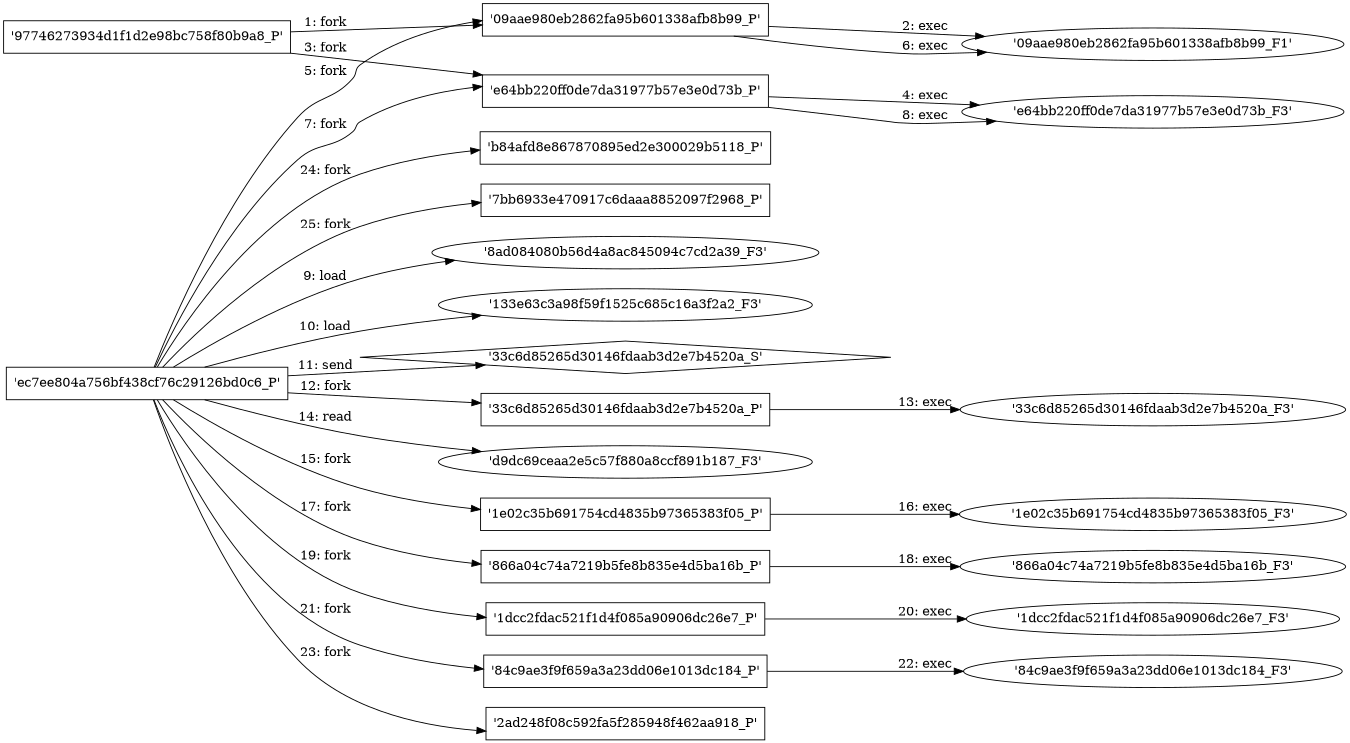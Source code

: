digraph "D:\Learning\Paper\apt\基于CTI的攻击预警\Dataset\攻击图\ASGfromALLCTI\Threat Advisory SolarWinds supply chain attack.dot" {
rankdir="LR"
size="9"
fixedsize="false"
splines="true"
nodesep=0.3
ranksep=0
fontsize=10
overlap="scalexy"
engine= "neato"
	"'97746273934d1f1d2e98bc758f80b9a8_P'" [node_type=Process shape=box]
	"'09aae980eb2862fa95b601338afb8b99_P'" [node_type=Process shape=box]
	"'97746273934d1f1d2e98bc758f80b9a8_P'" -> "'09aae980eb2862fa95b601338afb8b99_P'" [label="1: fork"]
	"'09aae980eb2862fa95b601338afb8b99_P'" [node_type=Process shape=box]
	"'09aae980eb2862fa95b601338afb8b99_F1'" [node_type=File shape=ellipse]
	"'09aae980eb2862fa95b601338afb8b99_P'" -> "'09aae980eb2862fa95b601338afb8b99_F1'" [label="2: exec"]
	"'97746273934d1f1d2e98bc758f80b9a8_P'" [node_type=Process shape=box]
	"'e64bb220ff0de7da31977b57e3e0d73b_P'" [node_type=Process shape=box]
	"'97746273934d1f1d2e98bc758f80b9a8_P'" -> "'e64bb220ff0de7da31977b57e3e0d73b_P'" [label="3: fork"]
	"'e64bb220ff0de7da31977b57e3e0d73b_P'" [node_type=Process shape=box]
	"'e64bb220ff0de7da31977b57e3e0d73b_F3'" [node_type=File shape=ellipse]
	"'e64bb220ff0de7da31977b57e3e0d73b_P'" -> "'e64bb220ff0de7da31977b57e3e0d73b_F3'" [label="4: exec"]
	"'ec7ee804a756bf438cf76c29126bd0c6_P'" [node_type=Process shape=box]
	"'09aae980eb2862fa95b601338afb8b99_P'" [node_type=Process shape=box]
	"'ec7ee804a756bf438cf76c29126bd0c6_P'" -> "'09aae980eb2862fa95b601338afb8b99_P'" [label="5: fork"]
	"'09aae980eb2862fa95b601338afb8b99_P'" [node_type=Process shape=box]
	"'09aae980eb2862fa95b601338afb8b99_F1'" [node_type=File shape=ellipse]
	"'09aae980eb2862fa95b601338afb8b99_P'" -> "'09aae980eb2862fa95b601338afb8b99_F1'" [label="6: exec"]
	"'ec7ee804a756bf438cf76c29126bd0c6_P'" [node_type=Process shape=box]
	"'e64bb220ff0de7da31977b57e3e0d73b_P'" [node_type=Process shape=box]
	"'ec7ee804a756bf438cf76c29126bd0c6_P'" -> "'e64bb220ff0de7da31977b57e3e0d73b_P'" [label="7: fork"]
	"'e64bb220ff0de7da31977b57e3e0d73b_P'" [node_type=Process shape=box]
	"'e64bb220ff0de7da31977b57e3e0d73b_F3'" [node_type=File shape=ellipse]
	"'e64bb220ff0de7da31977b57e3e0d73b_P'" -> "'e64bb220ff0de7da31977b57e3e0d73b_F3'" [label="8: exec"]
	"'8ad084080b56d4a8ac845094c7cd2a39_F3'" [node_type=file shape=ellipse]
	"'ec7ee804a756bf438cf76c29126bd0c6_P'" [node_type=Process shape=box]
	"'ec7ee804a756bf438cf76c29126bd0c6_P'" -> "'8ad084080b56d4a8ac845094c7cd2a39_F3'" [label="9: load"]
	"'133e63c3a98f59f1525c685c16a3f2a2_F3'" [node_type=file shape=ellipse]
	"'ec7ee804a756bf438cf76c29126bd0c6_P'" [node_type=Process shape=box]
	"'ec7ee804a756bf438cf76c29126bd0c6_P'" -> "'133e63c3a98f59f1525c685c16a3f2a2_F3'" [label="10: load"]
	"'33c6d85265d30146fdaab3d2e7b4520a_S'" [node_type=Socket shape=diamond]
	"'ec7ee804a756bf438cf76c29126bd0c6_P'" [node_type=Process shape=box]
	"'ec7ee804a756bf438cf76c29126bd0c6_P'" -> "'33c6d85265d30146fdaab3d2e7b4520a_S'" [label="11: send"]
	"'ec7ee804a756bf438cf76c29126bd0c6_P'" [node_type=Process shape=box]
	"'33c6d85265d30146fdaab3d2e7b4520a_P'" [node_type=Process shape=box]
	"'ec7ee804a756bf438cf76c29126bd0c6_P'" -> "'33c6d85265d30146fdaab3d2e7b4520a_P'" [label="12: fork"]
	"'33c6d85265d30146fdaab3d2e7b4520a_P'" [node_type=Process shape=box]
	"'33c6d85265d30146fdaab3d2e7b4520a_F3'" [node_type=File shape=ellipse]
	"'33c6d85265d30146fdaab3d2e7b4520a_P'" -> "'33c6d85265d30146fdaab3d2e7b4520a_F3'" [label="13: exec"]
	"'d9dc69ceaa2e5c57f880a8ccf891b187_F3'" [node_type=file shape=ellipse]
	"'ec7ee804a756bf438cf76c29126bd0c6_P'" [node_type=Process shape=box]
	"'ec7ee804a756bf438cf76c29126bd0c6_P'" -> "'d9dc69ceaa2e5c57f880a8ccf891b187_F3'" [label="14: read"]
	"'ec7ee804a756bf438cf76c29126bd0c6_P'" [node_type=Process shape=box]
	"'1e02c35b691754cd4835b97365383f05_P'" [node_type=Process shape=box]
	"'ec7ee804a756bf438cf76c29126bd0c6_P'" -> "'1e02c35b691754cd4835b97365383f05_P'" [label="15: fork"]
	"'1e02c35b691754cd4835b97365383f05_P'" [node_type=Process shape=box]
	"'1e02c35b691754cd4835b97365383f05_F3'" [node_type=File shape=ellipse]
	"'1e02c35b691754cd4835b97365383f05_P'" -> "'1e02c35b691754cd4835b97365383f05_F3'" [label="16: exec"]
	"'ec7ee804a756bf438cf76c29126bd0c6_P'" [node_type=Process shape=box]
	"'866a04c74a7219b5fe8b835e4d5ba16b_P'" [node_type=Process shape=box]
	"'ec7ee804a756bf438cf76c29126bd0c6_P'" -> "'866a04c74a7219b5fe8b835e4d5ba16b_P'" [label="17: fork"]
	"'866a04c74a7219b5fe8b835e4d5ba16b_P'" [node_type=Process shape=box]
	"'866a04c74a7219b5fe8b835e4d5ba16b_F3'" [node_type=File shape=ellipse]
	"'866a04c74a7219b5fe8b835e4d5ba16b_P'" -> "'866a04c74a7219b5fe8b835e4d5ba16b_F3'" [label="18: exec"]
	"'ec7ee804a756bf438cf76c29126bd0c6_P'" [node_type=Process shape=box]
	"'1dcc2fdac521f1d4f085a90906dc26e7_P'" [node_type=Process shape=box]
	"'ec7ee804a756bf438cf76c29126bd0c6_P'" -> "'1dcc2fdac521f1d4f085a90906dc26e7_P'" [label="19: fork"]
	"'1dcc2fdac521f1d4f085a90906dc26e7_P'" [node_type=Process shape=box]
	"'1dcc2fdac521f1d4f085a90906dc26e7_F3'" [node_type=File shape=ellipse]
	"'1dcc2fdac521f1d4f085a90906dc26e7_P'" -> "'1dcc2fdac521f1d4f085a90906dc26e7_F3'" [label="20: exec"]
	"'ec7ee804a756bf438cf76c29126bd0c6_P'" [node_type=Process shape=box]
	"'84c9ae3f9f659a3a23dd06e1013dc184_P'" [node_type=Process shape=box]
	"'ec7ee804a756bf438cf76c29126bd0c6_P'" -> "'84c9ae3f9f659a3a23dd06e1013dc184_P'" [label="21: fork"]
	"'84c9ae3f9f659a3a23dd06e1013dc184_P'" [node_type=Process shape=box]
	"'84c9ae3f9f659a3a23dd06e1013dc184_F3'" [node_type=File shape=ellipse]
	"'84c9ae3f9f659a3a23dd06e1013dc184_P'" -> "'84c9ae3f9f659a3a23dd06e1013dc184_F3'" [label="22: exec"]
	"'ec7ee804a756bf438cf76c29126bd0c6_P'" [node_type=Process shape=box]
	"'2ad248f08c592fa5f285948f462aa918_P'" [node_type=Process shape=box]
	"'ec7ee804a756bf438cf76c29126bd0c6_P'" -> "'2ad248f08c592fa5f285948f462aa918_P'" [label="23: fork"]
	"'ec7ee804a756bf438cf76c29126bd0c6_P'" [node_type=Process shape=box]
	"'b84afd8e867870895ed2e300029b5118_P'" [node_type=Process shape=box]
	"'ec7ee804a756bf438cf76c29126bd0c6_P'" -> "'b84afd8e867870895ed2e300029b5118_P'" [label="24: fork"]
	"'ec7ee804a756bf438cf76c29126bd0c6_P'" [node_type=Process shape=box]
	"'7bb6933e470917c6daaa8852097f2968_P'" [node_type=Process shape=box]
	"'ec7ee804a756bf438cf76c29126bd0c6_P'" -> "'7bb6933e470917c6daaa8852097f2968_P'" [label="25: fork"]
}
